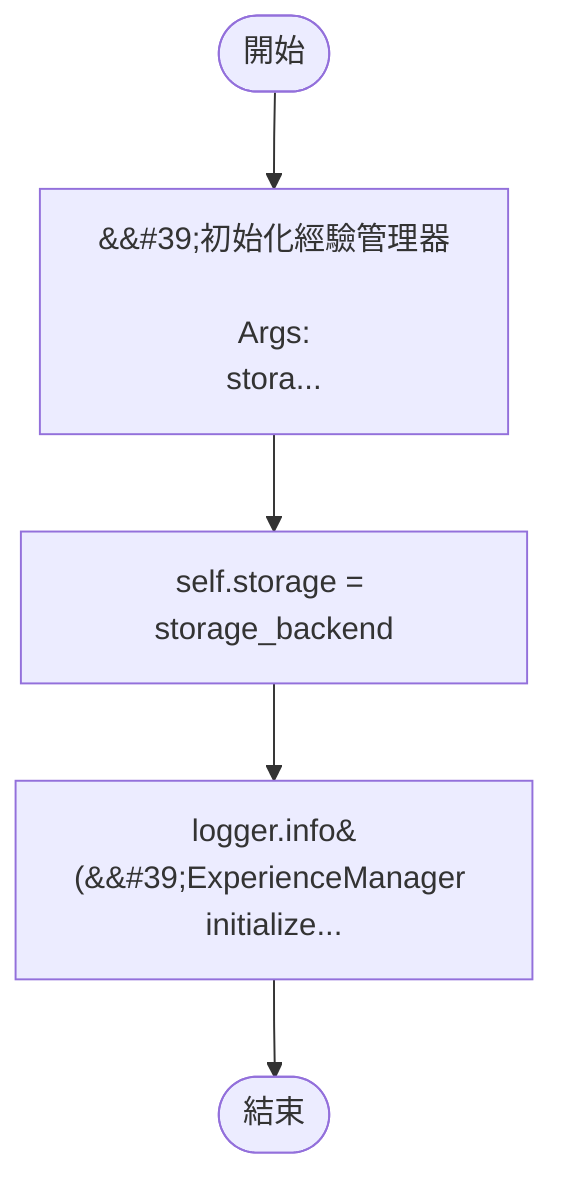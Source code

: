 flowchart TB
    n1([開始])
    n2([結束])
    n3[&amp;&#35;39;初始化經驗管理器\n\n        Args:\n            stora...]
    n4[self.storage = storage_backend]
    n5[logger.info&#40;&amp;&#35;39;ExperienceManager initialize...]
    n1 --> n3
    n3 --> n4
    n4 --> n5
    n5 --> n2